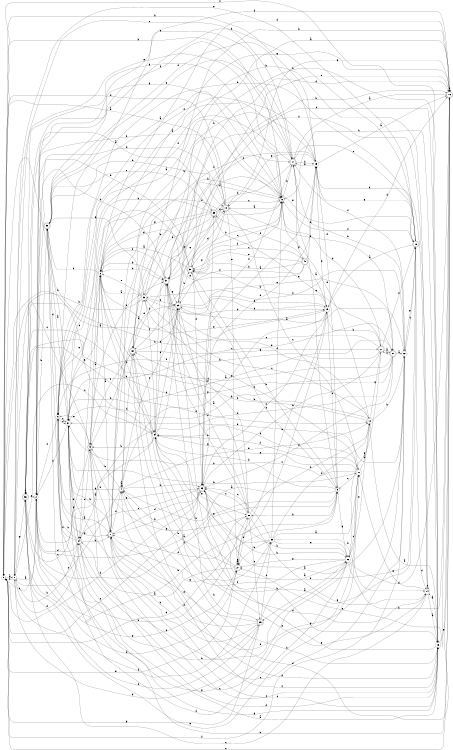 digraph n33_8 {
__start0 [label="" shape="none"];

rankdir=LR;
size="8,5";

s0 [style="filled", color="black", fillcolor="white" shape="circle", label="0"];
s1 [style="filled", color="black", fillcolor="white" shape="circle", label="1"];
s2 [style="filled", color="black", fillcolor="white" shape="circle", label="2"];
s3 [style="filled", color="black", fillcolor="white" shape="circle", label="3"];
s4 [style="rounded,filled", color="black", fillcolor="white" shape="doublecircle", label="4"];
s5 [style="rounded,filled", color="black", fillcolor="white" shape="doublecircle", label="5"];
s6 [style="filled", color="black", fillcolor="white" shape="circle", label="6"];
s7 [style="rounded,filled", color="black", fillcolor="white" shape="doublecircle", label="7"];
s8 [style="filled", color="black", fillcolor="white" shape="circle", label="8"];
s9 [style="filled", color="black", fillcolor="white" shape="circle", label="9"];
s10 [style="rounded,filled", color="black", fillcolor="white" shape="doublecircle", label="10"];
s11 [style="filled", color="black", fillcolor="white" shape="circle", label="11"];
s12 [style="filled", color="black", fillcolor="white" shape="circle", label="12"];
s13 [style="filled", color="black", fillcolor="white" shape="circle", label="13"];
s14 [style="filled", color="black", fillcolor="white" shape="circle", label="14"];
s15 [style="filled", color="black", fillcolor="white" shape="circle", label="15"];
s16 [style="rounded,filled", color="black", fillcolor="white" shape="doublecircle", label="16"];
s17 [style="rounded,filled", color="black", fillcolor="white" shape="doublecircle", label="17"];
s18 [style="rounded,filled", color="black", fillcolor="white" shape="doublecircle", label="18"];
s19 [style="filled", color="black", fillcolor="white" shape="circle", label="19"];
s20 [style="rounded,filled", color="black", fillcolor="white" shape="doublecircle", label="20"];
s21 [style="rounded,filled", color="black", fillcolor="white" shape="doublecircle", label="21"];
s22 [style="filled", color="black", fillcolor="white" shape="circle", label="22"];
s23 [style="rounded,filled", color="black", fillcolor="white" shape="doublecircle", label="23"];
s24 [style="filled", color="black", fillcolor="white" shape="circle", label="24"];
s25 [style="rounded,filled", color="black", fillcolor="white" shape="doublecircle", label="25"];
s26 [style="filled", color="black", fillcolor="white" shape="circle", label="26"];
s27 [style="rounded,filled", color="black", fillcolor="white" shape="doublecircle", label="27"];
s28 [style="filled", color="black", fillcolor="white" shape="circle", label="28"];
s29 [style="rounded,filled", color="black", fillcolor="white" shape="doublecircle", label="29"];
s30 [style="rounded,filled", color="black", fillcolor="white" shape="doublecircle", label="30"];
s31 [style="rounded,filled", color="black", fillcolor="white" shape="doublecircle", label="31"];
s32 [style="rounded,filled", color="black", fillcolor="white" shape="doublecircle", label="32"];
s33 [style="filled", color="black", fillcolor="white" shape="circle", label="33"];
s34 [style="filled", color="black", fillcolor="white" shape="circle", label="34"];
s35 [style="filled", color="black", fillcolor="white" shape="circle", label="35"];
s36 [style="rounded,filled", color="black", fillcolor="white" shape="doublecircle", label="36"];
s37 [style="filled", color="black", fillcolor="white" shape="circle", label="37"];
s38 [style="rounded,filled", color="black", fillcolor="white" shape="doublecircle", label="38"];
s39 [style="rounded,filled", color="black", fillcolor="white" shape="doublecircle", label="39"];
s40 [style="rounded,filled", color="black", fillcolor="white" shape="doublecircle", label="40"];
s0 -> s1 [label="a"];
s0 -> s9 [label="b"];
s0 -> s5 [label="c"];
s0 -> s3 [label="d"];
s0 -> s27 [label="e"];
s0 -> s22 [label="f"];
s0 -> s19 [label="g"];
s0 -> s15 [label="h"];
s1 -> s2 [label="a"];
s1 -> s24 [label="b"];
s1 -> s34 [label="c"];
s1 -> s24 [label="d"];
s1 -> s9 [label="e"];
s1 -> s35 [label="f"];
s1 -> s36 [label="g"];
s1 -> s0 [label="h"];
s2 -> s3 [label="a"];
s2 -> s38 [label="b"];
s2 -> s0 [label="c"];
s2 -> s24 [label="d"];
s2 -> s17 [label="e"];
s2 -> s17 [label="f"];
s2 -> s27 [label="g"];
s2 -> s28 [label="h"];
s3 -> s4 [label="a"];
s3 -> s34 [label="b"];
s3 -> s30 [label="c"];
s3 -> s15 [label="d"];
s3 -> s17 [label="e"];
s3 -> s2 [label="f"];
s3 -> s26 [label="g"];
s3 -> s28 [label="h"];
s4 -> s4 [label="a"];
s4 -> s5 [label="b"];
s4 -> s1 [label="c"];
s4 -> s32 [label="d"];
s4 -> s12 [label="e"];
s4 -> s9 [label="f"];
s4 -> s37 [label="g"];
s4 -> s23 [label="h"];
s5 -> s6 [label="a"];
s5 -> s9 [label="b"];
s5 -> s13 [label="c"];
s5 -> s13 [label="d"];
s5 -> s8 [label="e"];
s5 -> s31 [label="f"];
s5 -> s28 [label="g"];
s5 -> s7 [label="h"];
s6 -> s7 [label="a"];
s6 -> s38 [label="b"];
s6 -> s34 [label="c"];
s6 -> s31 [label="d"];
s6 -> s8 [label="e"];
s6 -> s31 [label="f"];
s6 -> s16 [label="g"];
s6 -> s31 [label="h"];
s7 -> s8 [label="a"];
s7 -> s15 [label="b"];
s7 -> s13 [label="c"];
s7 -> s23 [label="d"];
s7 -> s29 [label="e"];
s7 -> s4 [label="f"];
s7 -> s35 [label="g"];
s7 -> s37 [label="h"];
s8 -> s9 [label="a"];
s8 -> s26 [label="b"];
s8 -> s37 [label="c"];
s8 -> s37 [label="d"];
s8 -> s23 [label="e"];
s8 -> s2 [label="f"];
s8 -> s7 [label="g"];
s8 -> s18 [label="h"];
s9 -> s10 [label="a"];
s9 -> s17 [label="b"];
s9 -> s30 [label="c"];
s9 -> s34 [label="d"];
s9 -> s12 [label="e"];
s9 -> s30 [label="f"];
s9 -> s36 [label="g"];
s9 -> s32 [label="h"];
s10 -> s0 [label="a"];
s10 -> s2 [label="b"];
s10 -> s11 [label="c"];
s10 -> s0 [label="d"];
s10 -> s27 [label="e"];
s10 -> s21 [label="f"];
s10 -> s29 [label="g"];
s10 -> s2 [label="h"];
s11 -> s12 [label="a"];
s11 -> s37 [label="b"];
s11 -> s3 [label="c"];
s11 -> s34 [label="d"];
s11 -> s36 [label="e"];
s11 -> s34 [label="f"];
s11 -> s34 [label="g"];
s11 -> s33 [label="h"];
s12 -> s13 [label="a"];
s12 -> s32 [label="b"];
s12 -> s31 [label="c"];
s12 -> s31 [label="d"];
s12 -> s26 [label="e"];
s12 -> s6 [label="f"];
s12 -> s20 [label="g"];
s12 -> s22 [label="h"];
s13 -> s14 [label="a"];
s13 -> s32 [label="b"];
s13 -> s4 [label="c"];
s13 -> s4 [label="d"];
s13 -> s23 [label="e"];
s13 -> s0 [label="f"];
s13 -> s16 [label="g"];
s13 -> s9 [label="h"];
s14 -> s13 [label="a"];
s14 -> s15 [label="b"];
s14 -> s36 [label="c"];
s14 -> s34 [label="d"];
s14 -> s14 [label="e"];
s14 -> s31 [label="f"];
s14 -> s11 [label="g"];
s14 -> s6 [label="h"];
s15 -> s16 [label="a"];
s15 -> s17 [label="b"];
s15 -> s31 [label="c"];
s15 -> s8 [label="d"];
s15 -> s23 [label="e"];
s15 -> s38 [label="f"];
s15 -> s10 [label="g"];
s15 -> s19 [label="h"];
s16 -> s17 [label="a"];
s16 -> s16 [label="b"];
s16 -> s0 [label="c"];
s16 -> s6 [label="d"];
s16 -> s27 [label="e"];
s16 -> s8 [label="f"];
s16 -> s10 [label="g"];
s16 -> s33 [label="h"];
s17 -> s8 [label="a"];
s17 -> s15 [label="b"];
s17 -> s18 [label="c"];
s17 -> s37 [label="d"];
s17 -> s1 [label="e"];
s17 -> s23 [label="f"];
s17 -> s40 [label="g"];
s17 -> s29 [label="h"];
s18 -> s19 [label="a"];
s18 -> s38 [label="b"];
s18 -> s22 [label="c"];
s18 -> s14 [label="d"];
s18 -> s1 [label="e"];
s18 -> s9 [label="f"];
s18 -> s15 [label="g"];
s18 -> s32 [label="h"];
s19 -> s4 [label="a"];
s19 -> s20 [label="b"];
s19 -> s3 [label="c"];
s19 -> s16 [label="d"];
s19 -> s6 [label="e"];
s19 -> s23 [label="f"];
s19 -> s29 [label="g"];
s19 -> s30 [label="h"];
s20 -> s21 [label="a"];
s20 -> s8 [label="b"];
s20 -> s33 [label="c"];
s20 -> s9 [label="d"];
s20 -> s39 [label="e"];
s20 -> s18 [label="f"];
s20 -> s26 [label="g"];
s20 -> s23 [label="h"];
s21 -> s22 [label="a"];
s21 -> s20 [label="b"];
s21 -> s36 [label="c"];
s21 -> s24 [label="d"];
s21 -> s37 [label="e"];
s21 -> s23 [label="f"];
s21 -> s36 [label="g"];
s21 -> s37 [label="h"];
s22 -> s23 [label="a"];
s22 -> s37 [label="b"];
s22 -> s7 [label="c"];
s22 -> s7 [label="d"];
s22 -> s33 [label="e"];
s22 -> s17 [label="f"];
s22 -> s18 [label="g"];
s22 -> s17 [label="h"];
s23 -> s15 [label="a"];
s23 -> s7 [label="b"];
s23 -> s0 [label="c"];
s23 -> s0 [label="d"];
s23 -> s24 [label="e"];
s23 -> s18 [label="f"];
s23 -> s39 [label="g"];
s23 -> s26 [label="h"];
s24 -> s13 [label="a"];
s24 -> s8 [label="b"];
s24 -> s11 [label="c"];
s24 -> s25 [label="d"];
s24 -> s5 [label="e"];
s24 -> s38 [label="f"];
s24 -> s37 [label="g"];
s24 -> s7 [label="h"];
s25 -> s26 [label="a"];
s25 -> s1 [label="b"];
s25 -> s35 [label="c"];
s25 -> s36 [label="d"];
s25 -> s7 [label="e"];
s25 -> s7 [label="f"];
s25 -> s0 [label="g"];
s25 -> s37 [label="h"];
s26 -> s25 [label="a"];
s26 -> s16 [label="b"];
s26 -> s11 [label="c"];
s26 -> s16 [label="d"];
s26 -> s27 [label="e"];
s26 -> s4 [label="f"];
s26 -> s8 [label="g"];
s26 -> s23 [label="h"];
s27 -> s24 [label="a"];
s27 -> s4 [label="b"];
s27 -> s19 [label="c"];
s27 -> s27 [label="d"];
s27 -> s19 [label="e"];
s27 -> s28 [label="f"];
s27 -> s27 [label="g"];
s27 -> s34 [label="h"];
s28 -> s29 [label="a"];
s28 -> s31 [label="b"];
s28 -> s23 [label="c"];
s28 -> s31 [label="d"];
s28 -> s25 [label="e"];
s28 -> s7 [label="f"];
s28 -> s14 [label="g"];
s28 -> s12 [label="h"];
s29 -> s21 [label="a"];
s29 -> s30 [label="b"];
s29 -> s4 [label="c"];
s29 -> s16 [label="d"];
s29 -> s19 [label="e"];
s29 -> s22 [label="f"];
s29 -> s13 [label="g"];
s29 -> s16 [label="h"];
s30 -> s6 [label="a"];
s30 -> s3 [label="b"];
s30 -> s13 [label="c"];
s30 -> s10 [label="d"];
s30 -> s16 [label="e"];
s30 -> s23 [label="f"];
s30 -> s6 [label="g"];
s30 -> s2 [label="h"];
s31 -> s16 [label="a"];
s31 -> s9 [label="b"];
s31 -> s2 [label="c"];
s31 -> s28 [label="d"];
s31 -> s18 [label="e"];
s31 -> s32 [label="f"];
s31 -> s29 [label="g"];
s31 -> s25 [label="h"];
s32 -> s33 [label="a"];
s32 -> s29 [label="b"];
s32 -> s5 [label="c"];
s32 -> s16 [label="d"];
s32 -> s14 [label="e"];
s32 -> s17 [label="f"];
s32 -> s20 [label="g"];
s32 -> s5 [label="h"];
s33 -> s6 [label="a"];
s33 -> s13 [label="b"];
s33 -> s34 [label="c"];
s33 -> s19 [label="d"];
s33 -> s6 [label="e"];
s33 -> s29 [label="f"];
s33 -> s10 [label="g"];
s33 -> s1 [label="h"];
s34 -> s2 [label="a"];
s34 -> s5 [label="b"];
s34 -> s0 [label="c"];
s34 -> s29 [label="d"];
s34 -> s31 [label="e"];
s34 -> s29 [label="f"];
s34 -> s28 [label="g"];
s34 -> s6 [label="h"];
s35 -> s11 [label="a"];
s35 -> s27 [label="b"];
s35 -> s23 [label="c"];
s35 -> s12 [label="d"];
s35 -> s26 [label="e"];
s35 -> s9 [label="f"];
s35 -> s34 [label="g"];
s35 -> s14 [label="h"];
s36 -> s29 [label="a"];
s36 -> s3 [label="b"];
s36 -> s5 [label="c"];
s36 -> s36 [label="d"];
s36 -> s2 [label="e"];
s36 -> s12 [label="f"];
s36 -> s9 [label="g"];
s36 -> s27 [label="h"];
s37 -> s38 [label="a"];
s37 -> s16 [label="b"];
s37 -> s21 [label="c"];
s37 -> s2 [label="d"];
s37 -> s6 [label="e"];
s37 -> s24 [label="f"];
s37 -> s13 [label="g"];
s37 -> s11 [label="h"];
s38 -> s9 [label="a"];
s38 -> s37 [label="b"];
s38 -> s39 [label="c"];
s38 -> s8 [label="d"];
s38 -> s17 [label="e"];
s38 -> s26 [label="f"];
s38 -> s33 [label="g"];
s38 -> s10 [label="h"];
s39 -> s36 [label="a"];
s39 -> s37 [label="b"];
s39 -> s9 [label="c"];
s39 -> s32 [label="d"];
s39 -> s31 [label="e"];
s39 -> s10 [label="f"];
s39 -> s6 [label="g"];
s39 -> s7 [label="h"];
s40 -> s19 [label="a"];
s40 -> s15 [label="b"];
s40 -> s30 [label="c"];
s40 -> s39 [label="d"];
s40 -> s30 [label="e"];
s40 -> s32 [label="f"];
s40 -> s24 [label="g"];
s40 -> s30 [label="h"];

}